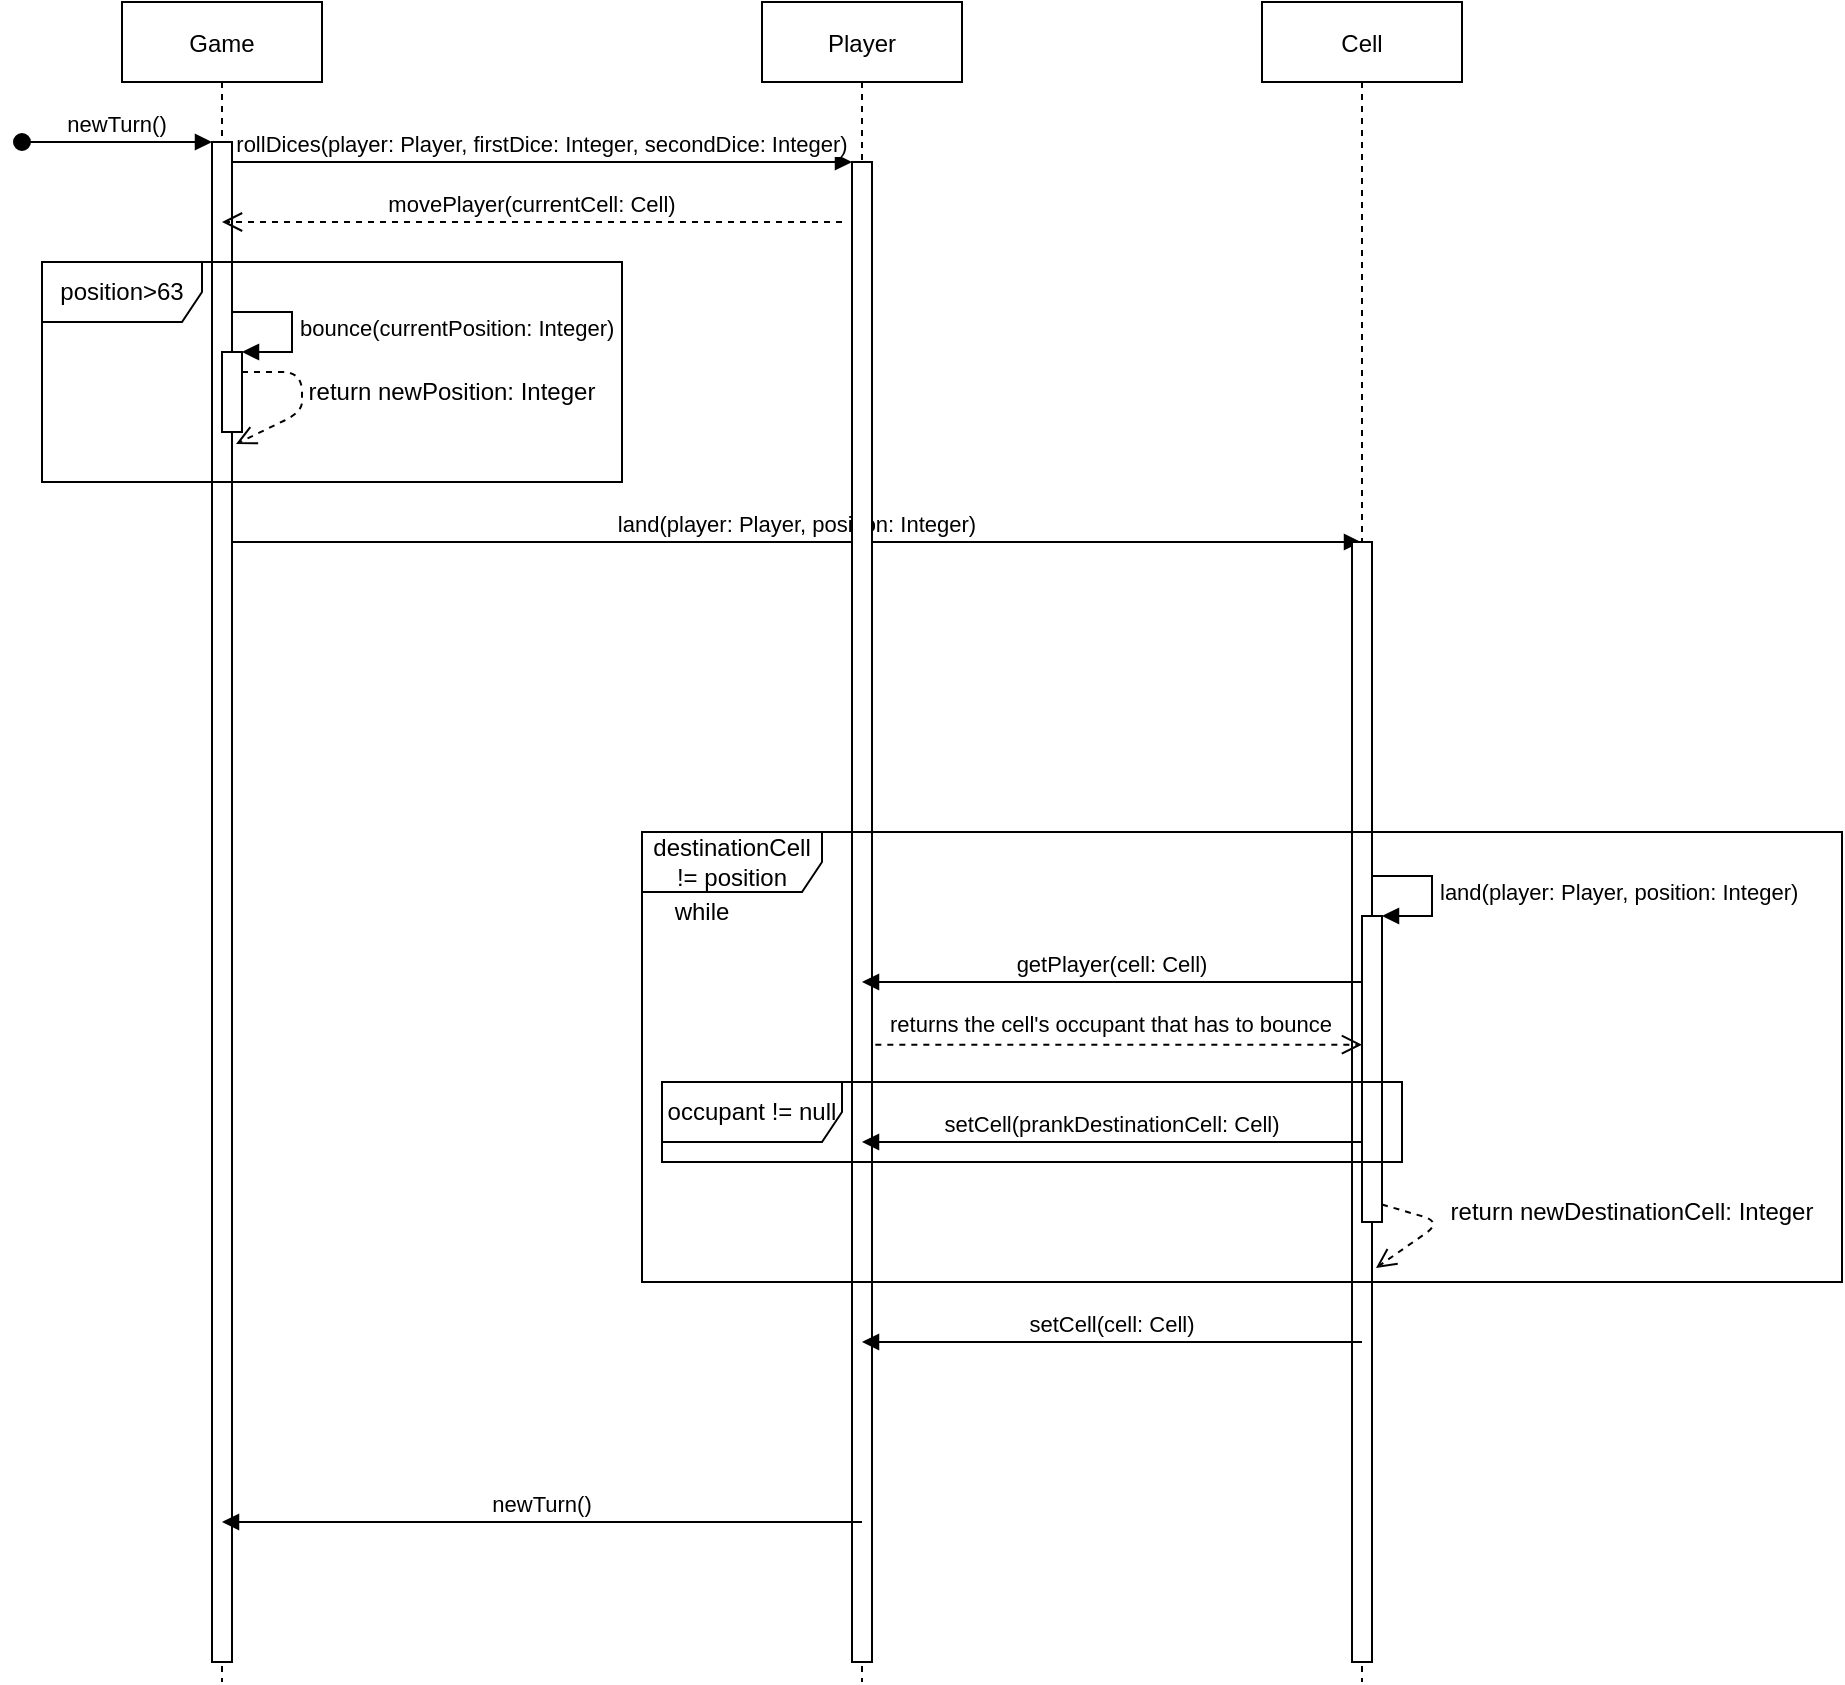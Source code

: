 <mxfile version="20.6.2" type="device"><diagram id="kgpKYQtTHZ0yAKxKKP6v" name="Page-1"><mxGraphModel dx="782" dy="444" grid="1" gridSize="10" guides="1" tooltips="1" connect="1" arrows="1" fold="1" page="1" pageScale="1" pageWidth="850" pageHeight="1100" math="0" shadow="0"><root><mxCell id="0"/><mxCell id="1" parent="0"/><mxCell id="3nuBFxr9cyL0pnOWT2aG-1" value="Game" style="shape=umlLifeline;perimeter=lifelinePerimeter;container=1;collapsible=0;recursiveResize=0;rounded=0;shadow=0;strokeWidth=1;" parent="1" vertex="1"><mxGeometry x="170" y="80" width="100" height="840" as="geometry"/></mxCell><mxCell id="3nuBFxr9cyL0pnOWT2aG-2" value="" style="points=[];perimeter=orthogonalPerimeter;rounded=0;shadow=0;strokeWidth=1;" parent="3nuBFxr9cyL0pnOWT2aG-1" vertex="1"><mxGeometry x="45" y="70" width="10" height="760" as="geometry"/></mxCell><mxCell id="3nuBFxr9cyL0pnOWT2aG-3" value="newTurn()" style="verticalAlign=bottom;startArrow=oval;endArrow=block;startSize=8;shadow=0;strokeWidth=1;" parent="3nuBFxr9cyL0pnOWT2aG-1" target="3nuBFxr9cyL0pnOWT2aG-2" edge="1"><mxGeometry relative="1" as="geometry"><mxPoint x="-50" y="70" as="sourcePoint"/></mxGeometry></mxCell><mxCell id="9mpmSiUfcvfMqGzvYrur-14" value="land(player: Player, position: Integer)" style="verticalAlign=bottom;endArrow=block;shadow=0;strokeWidth=1;" edge="1" parent="3nuBFxr9cyL0pnOWT2aG-1" target="9mpmSiUfcvfMqGzvYrur-12"><mxGeometry relative="1" as="geometry"><mxPoint x="55" y="270.0" as="sourcePoint"/><mxPoint x="365" y="270.0" as="targetPoint"/></mxGeometry></mxCell><mxCell id="3nuBFxr9cyL0pnOWT2aG-5" value="Player" style="shape=umlLifeline;perimeter=lifelinePerimeter;container=1;collapsible=0;recursiveResize=0;rounded=0;shadow=0;strokeWidth=1;" parent="1" vertex="1"><mxGeometry x="490" y="80" width="100" height="840" as="geometry"/></mxCell><mxCell id="3nuBFxr9cyL0pnOWT2aG-6" value="" style="points=[];perimeter=orthogonalPerimeter;rounded=0;shadow=0;strokeWidth=1;" parent="3nuBFxr9cyL0pnOWT2aG-5" vertex="1"><mxGeometry x="45" y="80" width="10" height="750" as="geometry"/></mxCell><mxCell id="3nuBFxr9cyL0pnOWT2aG-8" value="rollDices(player: Player, firstDice: Integer, secondDice: Integer)" style="verticalAlign=bottom;endArrow=block;entryX=0;entryY=0;shadow=0;strokeWidth=1;" parent="1" source="3nuBFxr9cyL0pnOWT2aG-2" target="3nuBFxr9cyL0pnOWT2aG-6" edge="1"><mxGeometry relative="1" as="geometry"><mxPoint x="275" y="160" as="sourcePoint"/></mxGeometry></mxCell><mxCell id="9mpmSiUfcvfMqGzvYrur-2" value="movePlayer(currentCell: Cell)" style="verticalAlign=bottom;endArrow=open;dashed=1;endSize=8;exitX=0;exitY=0.95;shadow=0;strokeWidth=1;" edge="1" parent="1"><mxGeometry relative="1" as="geometry"><mxPoint x="220" y="190.0" as="targetPoint"/><mxPoint x="530" y="190.0" as="sourcePoint"/></mxGeometry></mxCell><mxCell id="9mpmSiUfcvfMqGzvYrur-3" value="position&amp;gt;63" style="shape=umlFrame;whiteSpace=wrap;html=1;width=80;height=30;" vertex="1" parent="1"><mxGeometry x="130" y="210" width="290" height="110" as="geometry"/></mxCell><mxCell id="9mpmSiUfcvfMqGzvYrur-7" value="" style="html=1;points=[];perimeter=orthogonalPerimeter;" vertex="1" parent="1"><mxGeometry x="220" y="255" width="10" height="40" as="geometry"/></mxCell><mxCell id="9mpmSiUfcvfMqGzvYrur-8" value="bounce(currentPosition: Integer)" style="edgeStyle=orthogonalEdgeStyle;html=1;align=left;spacingLeft=2;endArrow=block;rounded=0;entryX=1;entryY=0;" edge="1" target="9mpmSiUfcvfMqGzvYrur-7" parent="1"><mxGeometry relative="1" as="geometry"><mxPoint x="225" y="235" as="sourcePoint"/><Array as="points"><mxPoint x="255" y="235"/></Array></mxGeometry></mxCell><mxCell id="9mpmSiUfcvfMqGzvYrur-9" value="" style="verticalAlign=bottom;endArrow=open;dashed=1;endSize=8;shadow=0;strokeWidth=1;entryX=0.7;entryY=1.15;entryDx=0;entryDy=0;entryPerimeter=0;" edge="1" parent="1" source="9mpmSiUfcvfMqGzvYrur-7" target="9mpmSiUfcvfMqGzvYrur-7"><mxGeometry x="0.166" y="80" relative="1" as="geometry"><mxPoint x="65" y="319.0" as="targetPoint"/><mxPoint x="375" y="319.0" as="sourcePoint"/><Array as="points"><mxPoint x="260" y="275"/></Array><mxPoint as="offset"/></mxGeometry></mxCell><mxCell id="9mpmSiUfcvfMqGzvYrur-11" value="return newPosition: Integer" style="text;html=1;strokeColor=none;fillColor=none;align=center;verticalAlign=middle;whiteSpace=wrap;rounded=0;" vertex="1" parent="1"><mxGeometry x="260" y="260" width="150" height="30" as="geometry"/></mxCell><mxCell id="9mpmSiUfcvfMqGzvYrur-12" value="Cell" style="shape=umlLifeline;perimeter=lifelinePerimeter;container=1;collapsible=0;recursiveResize=0;rounded=0;shadow=0;strokeWidth=1;" vertex="1" parent="1"><mxGeometry x="740" y="80" width="100" height="840" as="geometry"/></mxCell><mxCell id="9mpmSiUfcvfMqGzvYrur-13" value="" style="points=[];perimeter=orthogonalPerimeter;rounded=0;shadow=0;strokeWidth=1;" vertex="1" parent="9mpmSiUfcvfMqGzvYrur-12"><mxGeometry x="45" y="270" width="10" height="560" as="geometry"/></mxCell><mxCell id="9mpmSiUfcvfMqGzvYrur-16" value="destinationCell != position" style="shape=umlFrame;whiteSpace=wrap;html=1;width=90;height=30;" vertex="1" parent="1"><mxGeometry x="430" y="495" width="600" height="225" as="geometry"/></mxCell><mxCell id="9mpmSiUfcvfMqGzvYrur-17" value="while" style="text;html=1;strokeColor=none;fillColor=none;align=center;verticalAlign=middle;whiteSpace=wrap;rounded=0;" vertex="1" parent="1"><mxGeometry x="430" y="520" width="60" height="30" as="geometry"/></mxCell><mxCell id="9mpmSiUfcvfMqGzvYrur-18" value="" style="html=1;points=[];perimeter=orthogonalPerimeter;" vertex="1" parent="1"><mxGeometry x="790" y="537" width="10" height="153" as="geometry"/></mxCell><mxCell id="9mpmSiUfcvfMqGzvYrur-19" value="land(player: Player, position: Integer)" style="edgeStyle=orthogonalEdgeStyle;html=1;align=left;spacingLeft=2;endArrow=block;rounded=0;entryX=1;entryY=0;" edge="1" parent="1" target="9mpmSiUfcvfMqGzvYrur-18"><mxGeometry relative="1" as="geometry"><mxPoint x="795" y="517" as="sourcePoint"/><Array as="points"><mxPoint x="825" y="517"/></Array></mxGeometry></mxCell><mxCell id="9mpmSiUfcvfMqGzvYrur-20" value="" style="verticalAlign=bottom;endArrow=open;dashed=1;endSize=8;shadow=0;strokeWidth=1;entryX=0.7;entryY=1.15;entryDx=0;entryDy=0;entryPerimeter=0;exitX=1;exitY=0.943;exitDx=0;exitDy=0;exitPerimeter=0;" edge="1" parent="1" source="9mpmSiUfcvfMqGzvYrur-18" target="9mpmSiUfcvfMqGzvYrur-18"><mxGeometry x="0.166" y="80" relative="1" as="geometry"><mxPoint x="635" y="601.0" as="targetPoint"/><mxPoint x="945" y="601.0" as="sourcePoint"/><Array as="points"><mxPoint x="830" y="690"/></Array><mxPoint as="offset"/></mxGeometry></mxCell><mxCell id="9mpmSiUfcvfMqGzvYrur-21" value="return newDestinationCell: Integer" style="text;html=1;strokeColor=none;fillColor=none;align=center;verticalAlign=middle;whiteSpace=wrap;rounded=0;" vertex="1" parent="1"><mxGeometry x="830" y="670" width="190" height="30" as="geometry"/></mxCell><mxCell id="9mpmSiUfcvfMqGzvYrur-31" value="getPlayer(cell: Cell)" style="verticalAlign=bottom;endArrow=block;shadow=0;strokeWidth=1;" edge="1" parent="1" source="9mpmSiUfcvfMqGzvYrur-18"><mxGeometry relative="1" as="geometry"><mxPoint x="674.5" y="565.0" as="sourcePoint"/><mxPoint x="540" y="570" as="targetPoint"/></mxGeometry></mxCell><mxCell id="9mpmSiUfcvfMqGzvYrur-32" value="returns the cell's occupant that has to bounce" style="html=1;verticalAlign=bottom;endArrow=open;dashed=1;endSize=8;rounded=0;exitX=1.167;exitY=0.842;exitDx=0;exitDy=0;exitPerimeter=0;" edge="1" parent="1" target="9mpmSiUfcvfMqGzvYrur-18"><mxGeometry x="-0.035" y="1" relative="1" as="geometry"><mxPoint x="546.67" y="601.34" as="sourcePoint"/><mxPoint x="740" y="600.0" as="targetPoint"/><Array as="points"/><mxPoint as="offset"/></mxGeometry></mxCell><mxCell id="9mpmSiUfcvfMqGzvYrur-33" value="setCell(prankDestinationCell: Cell)" style="verticalAlign=bottom;endArrow=block;shadow=0;strokeWidth=1;" edge="1" parent="1" source="9mpmSiUfcvfMqGzvYrur-18"><mxGeometry relative="1" as="geometry"><mxPoint x="740" y="650" as="sourcePoint"/><mxPoint x="540" y="650" as="targetPoint"/></mxGeometry></mxCell><mxCell id="9mpmSiUfcvfMqGzvYrur-35" value="occupant != null" style="shape=umlFrame;whiteSpace=wrap;html=1;width=90;height=30;" vertex="1" parent="1"><mxGeometry x="440" y="620" width="370" height="40" as="geometry"/></mxCell><mxCell id="9mpmSiUfcvfMqGzvYrur-39" value="setCell(cell: Cell)" style="verticalAlign=bottom;endArrow=block;shadow=0;strokeWidth=1;" edge="1" parent="1"><mxGeometry relative="1" as="geometry"><mxPoint x="790" y="750" as="sourcePoint"/><mxPoint x="540" y="750" as="targetPoint"/></mxGeometry></mxCell><mxCell id="9mpmSiUfcvfMqGzvYrur-42" value="newTurn()" style="verticalAlign=bottom;endArrow=block;shadow=0;strokeWidth=1;" edge="1" parent="1" target="3nuBFxr9cyL0pnOWT2aG-1"><mxGeometry relative="1" as="geometry"><mxPoint x="540" y="840" as="sourcePoint"/><mxPoint x="290" y="840" as="targetPoint"/></mxGeometry></mxCell></root></mxGraphModel></diagram></mxfile>
